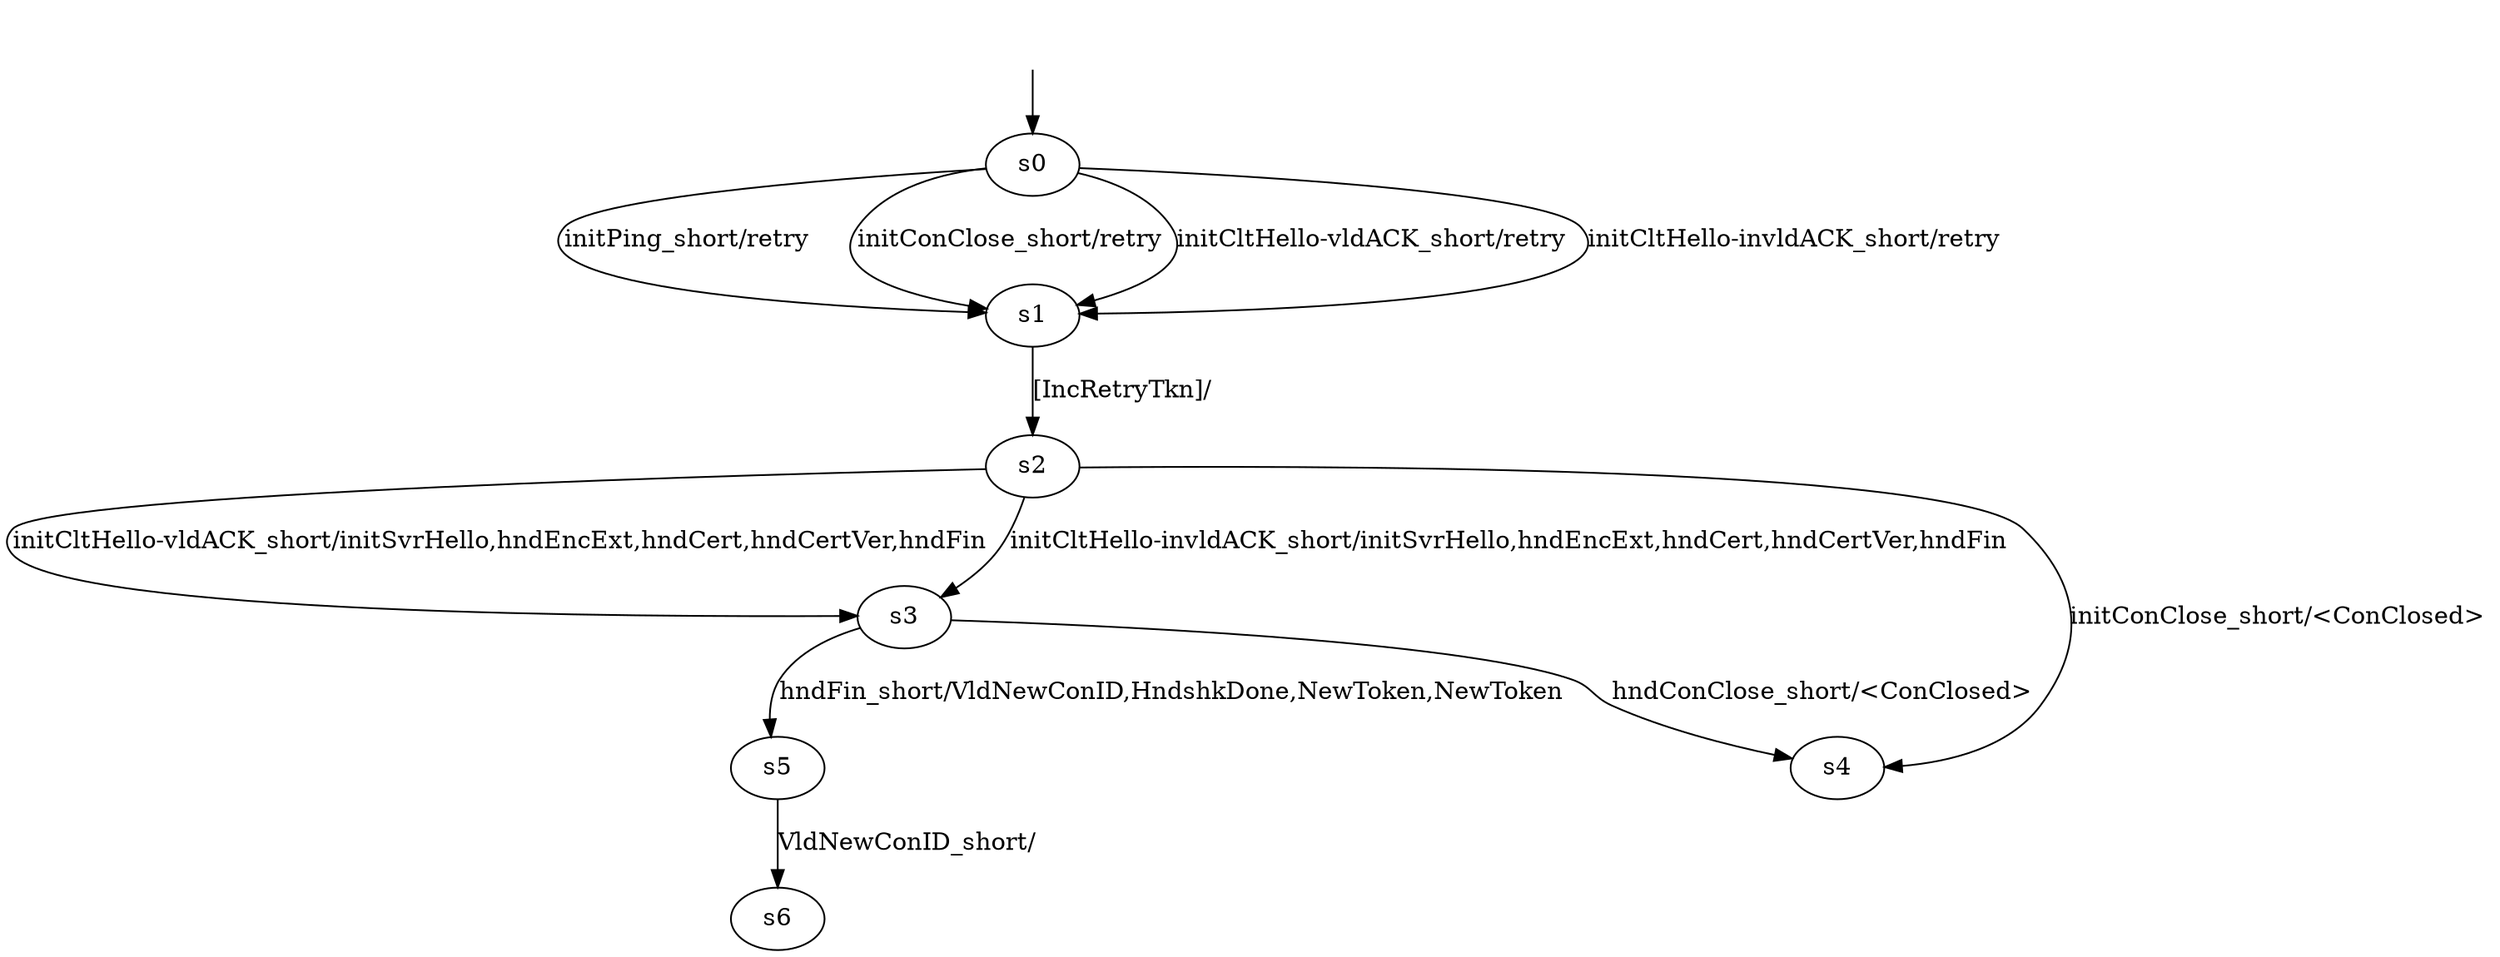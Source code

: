 digraph "ngtcp2Models/ngtcp2-BWR-s-0/learnedModel" {
s0 [label=s0];
s1 [label=s1];
s2 [label=s2];
s3 [label=s3];
s4 [label=s4];
s5 [label=s5];
s6 [label=s6];
s0 -> s1  [label="initPing_short/retry "];
s0 -> s1  [label="initConClose_short/retry "];
s0 -> s1  [label="initCltHello-vldACK_short/retry "];
s0 -> s1  [label="initCltHello-invldACK_short/retry "];
s1 -> s2  [label="[IncRetryTkn]/ "];
s2 -> s4  [label="initConClose_short/<ConClosed> "];
s2 -> s3  [label="initCltHello-vldACK_short/initSvrHello,hndEncExt,hndCert,hndCertVer,hndFin "];
s2 -> s3  [label="initCltHello-invldACK_short/initSvrHello,hndEncExt,hndCert,hndCertVer,hndFin "];
s3 -> s5  [label="hndFin_short/VldNewConID,HndshkDone,NewToken,NewToken "];
s3 -> s4  [label="hndConClose_short/<ConClosed> "];
s5 -> s6  [label="VldNewConID_short/ "];
__start0 [label="", shape=none];
__start0 -> s0  [label=""];
}
